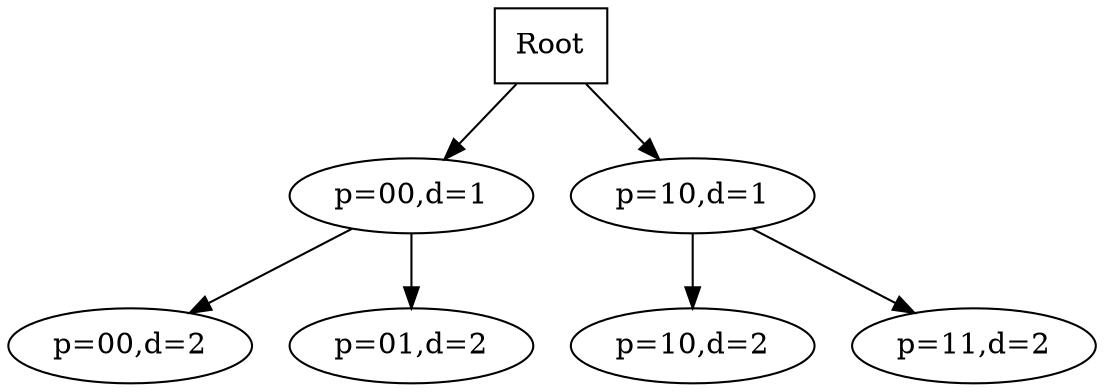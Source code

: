 digraph {
  {
    node [shape=box] "Root";
  }

  "Root" -> "p=00,d=1";
  "Root" -> "p=10,d=1";


  "p=00,d=1" -> "p=00,d=2";
  "p=00,d=1" -> "p=01,d=2";

  "p=10,d=1" -> "p=10,d=2";
  "p=10,d=1" -> "p=11,d=2";
}
